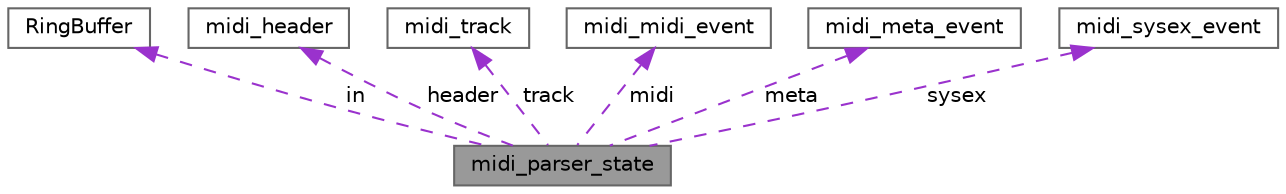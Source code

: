 digraph "midi_parser_state"
{
 // LATEX_PDF_SIZE
  bgcolor="transparent";
  edge [fontname=Helvetica,fontsize=10,labelfontname=Helvetica,labelfontsize=10];
  node [fontname=Helvetica,fontsize=10,shape=box,height=0.2,width=0.4];
  Node1 [label="midi_parser_state",height=0.2,width=0.4,color="gray40", fillcolor="grey60", style="filled", fontcolor="black",tooltip="MIDI Parser State Information."];
  Node2 -> Node1 [dir="back",color="darkorchid3",style="dashed",label=" in" ];
  Node2 [label="RingBuffer",height=0.2,width=0.4,color="gray40", fillcolor="white", style="filled",URL="$classRingBuffer.html",tooltip="RingBuffer that supports extensive peek operations to access and compare the next values."];
  Node3 -> Node1 [dir="back",color="darkorchid3",style="dashed",label=" header" ];
  Node3 [label="midi_header",height=0.2,width=0.4,color="gray40", fillcolor="white", style="filled",URL="$structmidi__header.html",tooltip="MIDI Header Information."];
  Node4 -> Node1 [dir="back",color="darkorchid3",style="dashed",label=" track" ];
  Node4 [label="midi_track",height=0.2,width=0.4,color="gray40", fillcolor="white", style="filled",URL="$structmidi__track.html",tooltip="MIDI Track Information."];
  Node5 -> Node1 [dir="back",color="darkorchid3",style="dashed",label=" midi" ];
  Node5 [label="midi_midi_event",height=0.2,width=0.4,color="gray40", fillcolor="white", style="filled",URL="$structmidi__midi__event.html",tooltip="MIDI Event Information."];
  Node6 -> Node1 [dir="back",color="darkorchid3",style="dashed",label=" meta" ];
  Node6 [label="midi_meta_event",height=0.2,width=0.4,color="gray40", fillcolor="white", style="filled",URL="$structmidi__meta__event.html",tooltip="MIDI Metadata Event Information."];
  Node7 -> Node1 [dir="back",color="darkorchid3",style="dashed",label=" sysex" ];
  Node7 [label="midi_sysex_event",height=0.2,width=0.4,color="gray40", fillcolor="white", style="filled",URL="$structmidi__sysex__event.html",tooltip="MIDI Sysex Event Information."];
}
